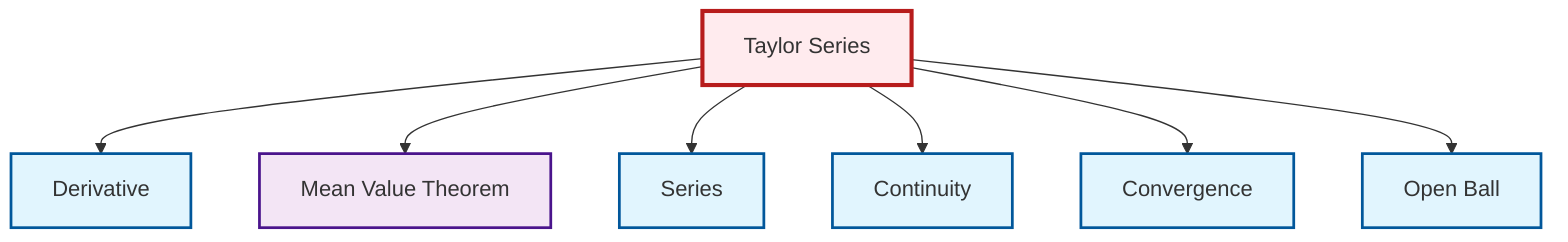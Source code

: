 graph TD
    classDef definition fill:#e1f5fe,stroke:#01579b,stroke-width:2px
    classDef theorem fill:#f3e5f5,stroke:#4a148c,stroke-width:2px
    classDef axiom fill:#fff3e0,stroke:#e65100,stroke-width:2px
    classDef example fill:#e8f5e9,stroke:#1b5e20,stroke-width:2px
    classDef current fill:#ffebee,stroke:#b71c1c,stroke-width:3px
    def-continuity["Continuity"]:::definition
    thm-mean-value["Mean Value Theorem"]:::theorem
    def-derivative["Derivative"]:::definition
    def-open-ball["Open Ball"]:::definition
    thm-taylor-series["Taylor Series"]:::theorem
    def-convergence["Convergence"]:::definition
    def-series["Series"]:::definition
    thm-taylor-series --> def-derivative
    thm-taylor-series --> thm-mean-value
    thm-taylor-series --> def-series
    thm-taylor-series --> def-continuity
    thm-taylor-series --> def-convergence
    thm-taylor-series --> def-open-ball
    class thm-taylor-series current
